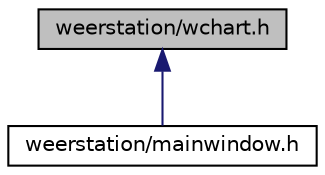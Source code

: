 digraph "weerstation/wchart.h"
{
 // LATEX_PDF_SIZE
  edge [fontname="Helvetica",fontsize="10",labelfontname="Helvetica",labelfontsize="10"];
  node [fontname="Helvetica",fontsize="10",shape=record];
  Node1 [label="weerstation/wchart.h",height=0.2,width=0.4,color="black", fillcolor="grey75", style="filled", fontcolor="black",tooltip="The logic layer."];
  Node1 -> Node2 [dir="back",color="midnightblue",fontsize="10",style="solid",fontname="Helvetica"];
  Node2 [label="weerstation/mainwindow.h",height=0.2,width=0.4,color="black", fillcolor="white", style="filled",URL="$mainwindow_8h.html",tooltip="The presentation layer."];
}
